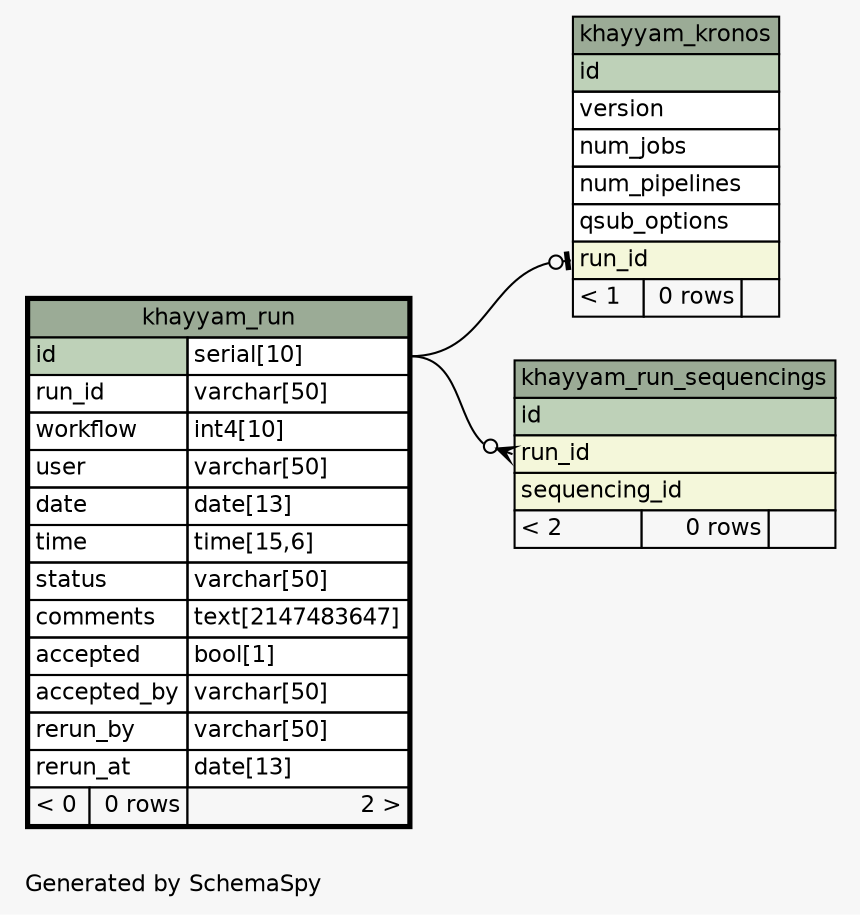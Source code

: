 // dot 2.36.0 on Mac OS X 10.9.5
// SchemaSpy rev 590
digraph "oneDegreeRelationshipsDiagram" {
  graph [
    rankdir="RL"
    bgcolor="#f7f7f7"
    label="\nGenerated by SchemaSpy"
    labeljust="l"
    nodesep="0.18"
    ranksep="0.46"
    fontname="Helvetica"
    fontsize="11"
  ];
  node [
    fontname="Helvetica"
    fontsize="11"
    shape="plaintext"
  ];
  edge [
    arrowsize="0.8"
  ];
  "khayyam_kronos":"run_id":w -> "khayyam_run":"id.type":e [arrowhead=none dir=back arrowtail=teeodot];
  "khayyam_run_sequencings":"run_id":w -> "khayyam_run":"id.type":e [arrowhead=none dir=back arrowtail=crowodot];
  "khayyam_kronos" [
    label=<
    <TABLE BORDER="0" CELLBORDER="1" CELLSPACING="0" BGCOLOR="#ffffff">
      <TR><TD COLSPAN="3" BGCOLOR="#9bab96" ALIGN="CENTER">khayyam_kronos</TD></TR>
      <TR><TD PORT="id" COLSPAN="3" BGCOLOR="#bed1b8" ALIGN="LEFT">id</TD></TR>
      <TR><TD PORT="version" COLSPAN="3" ALIGN="LEFT">version</TD></TR>
      <TR><TD PORT="num_jobs" COLSPAN="3" ALIGN="LEFT">num_jobs</TD></TR>
      <TR><TD PORT="num_pipelines" COLSPAN="3" ALIGN="LEFT">num_pipelines</TD></TR>
      <TR><TD PORT="qsub_options" COLSPAN="3" ALIGN="LEFT">qsub_options</TD></TR>
      <TR><TD PORT="run_id" COLSPAN="3" BGCOLOR="#f4f7da" ALIGN="LEFT">run_id</TD></TR>
      <TR><TD ALIGN="LEFT" BGCOLOR="#f7f7f7">&lt; 1</TD><TD ALIGN="RIGHT" BGCOLOR="#f7f7f7">0 rows</TD><TD ALIGN="RIGHT" BGCOLOR="#f7f7f7">  </TD></TR>
    </TABLE>>
    URL="khayyam_kronos.html"
    tooltip="khayyam_kronos"
  ];
  "khayyam_run" [
    label=<
    <TABLE BORDER="2" CELLBORDER="1" CELLSPACING="0" BGCOLOR="#ffffff">
      <TR><TD COLSPAN="3" BGCOLOR="#9bab96" ALIGN="CENTER">khayyam_run</TD></TR>
      <TR><TD PORT="id" COLSPAN="2" BGCOLOR="#bed1b8" ALIGN="LEFT">id</TD><TD PORT="id.type" ALIGN="LEFT">serial[10]</TD></TR>
      <TR><TD PORT="run_id" COLSPAN="2" ALIGN="LEFT">run_id</TD><TD PORT="run_id.type" ALIGN="LEFT">varchar[50]</TD></TR>
      <TR><TD PORT="workflow" COLSPAN="2" ALIGN="LEFT">workflow</TD><TD PORT="workflow.type" ALIGN="LEFT">int4[10]</TD></TR>
      <TR><TD PORT="user" COLSPAN="2" ALIGN="LEFT">user</TD><TD PORT="user.type" ALIGN="LEFT">varchar[50]</TD></TR>
      <TR><TD PORT="date" COLSPAN="2" ALIGN="LEFT">date</TD><TD PORT="date.type" ALIGN="LEFT">date[13]</TD></TR>
      <TR><TD PORT="time" COLSPAN="2" ALIGN="LEFT">time</TD><TD PORT="time.type" ALIGN="LEFT">time[15,6]</TD></TR>
      <TR><TD PORT="status" COLSPAN="2" ALIGN="LEFT">status</TD><TD PORT="status.type" ALIGN="LEFT">varchar[50]</TD></TR>
      <TR><TD PORT="comments" COLSPAN="2" ALIGN="LEFT">comments</TD><TD PORT="comments.type" ALIGN="LEFT">text[2147483647]</TD></TR>
      <TR><TD PORT="accepted" COLSPAN="2" ALIGN="LEFT">accepted</TD><TD PORT="accepted.type" ALIGN="LEFT">bool[1]</TD></TR>
      <TR><TD PORT="accepted_by" COLSPAN="2" ALIGN="LEFT">accepted_by</TD><TD PORT="accepted_by.type" ALIGN="LEFT">varchar[50]</TD></TR>
      <TR><TD PORT="rerun_by" COLSPAN="2" ALIGN="LEFT">rerun_by</TD><TD PORT="rerun_by.type" ALIGN="LEFT">varchar[50]</TD></TR>
      <TR><TD PORT="rerun_at" COLSPAN="2" ALIGN="LEFT">rerun_at</TD><TD PORT="rerun_at.type" ALIGN="LEFT">date[13]</TD></TR>
      <TR><TD ALIGN="LEFT" BGCOLOR="#f7f7f7">&lt; 0</TD><TD ALIGN="RIGHT" BGCOLOR="#f7f7f7">0 rows</TD><TD ALIGN="RIGHT" BGCOLOR="#f7f7f7">2 &gt;</TD></TR>
    </TABLE>>
    URL="khayyam_run.html"
    tooltip="khayyam_run"
  ];
  "khayyam_run_sequencings" [
    label=<
    <TABLE BORDER="0" CELLBORDER="1" CELLSPACING="0" BGCOLOR="#ffffff">
      <TR><TD COLSPAN="3" BGCOLOR="#9bab96" ALIGN="CENTER">khayyam_run_sequencings</TD></TR>
      <TR><TD PORT="id" COLSPAN="3" BGCOLOR="#bed1b8" ALIGN="LEFT">id</TD></TR>
      <TR><TD PORT="run_id" COLSPAN="3" BGCOLOR="#f4f7da" ALIGN="LEFT">run_id</TD></TR>
      <TR><TD PORT="sequencing_id" COLSPAN="3" BGCOLOR="#f4f7da" ALIGN="LEFT">sequencing_id</TD></TR>
      <TR><TD ALIGN="LEFT" BGCOLOR="#f7f7f7">&lt; 2</TD><TD ALIGN="RIGHT" BGCOLOR="#f7f7f7">0 rows</TD><TD ALIGN="RIGHT" BGCOLOR="#f7f7f7">  </TD></TR>
    </TABLE>>
    URL="khayyam_run_sequencings.html"
    tooltip="khayyam_run_sequencings"
  ];
}

